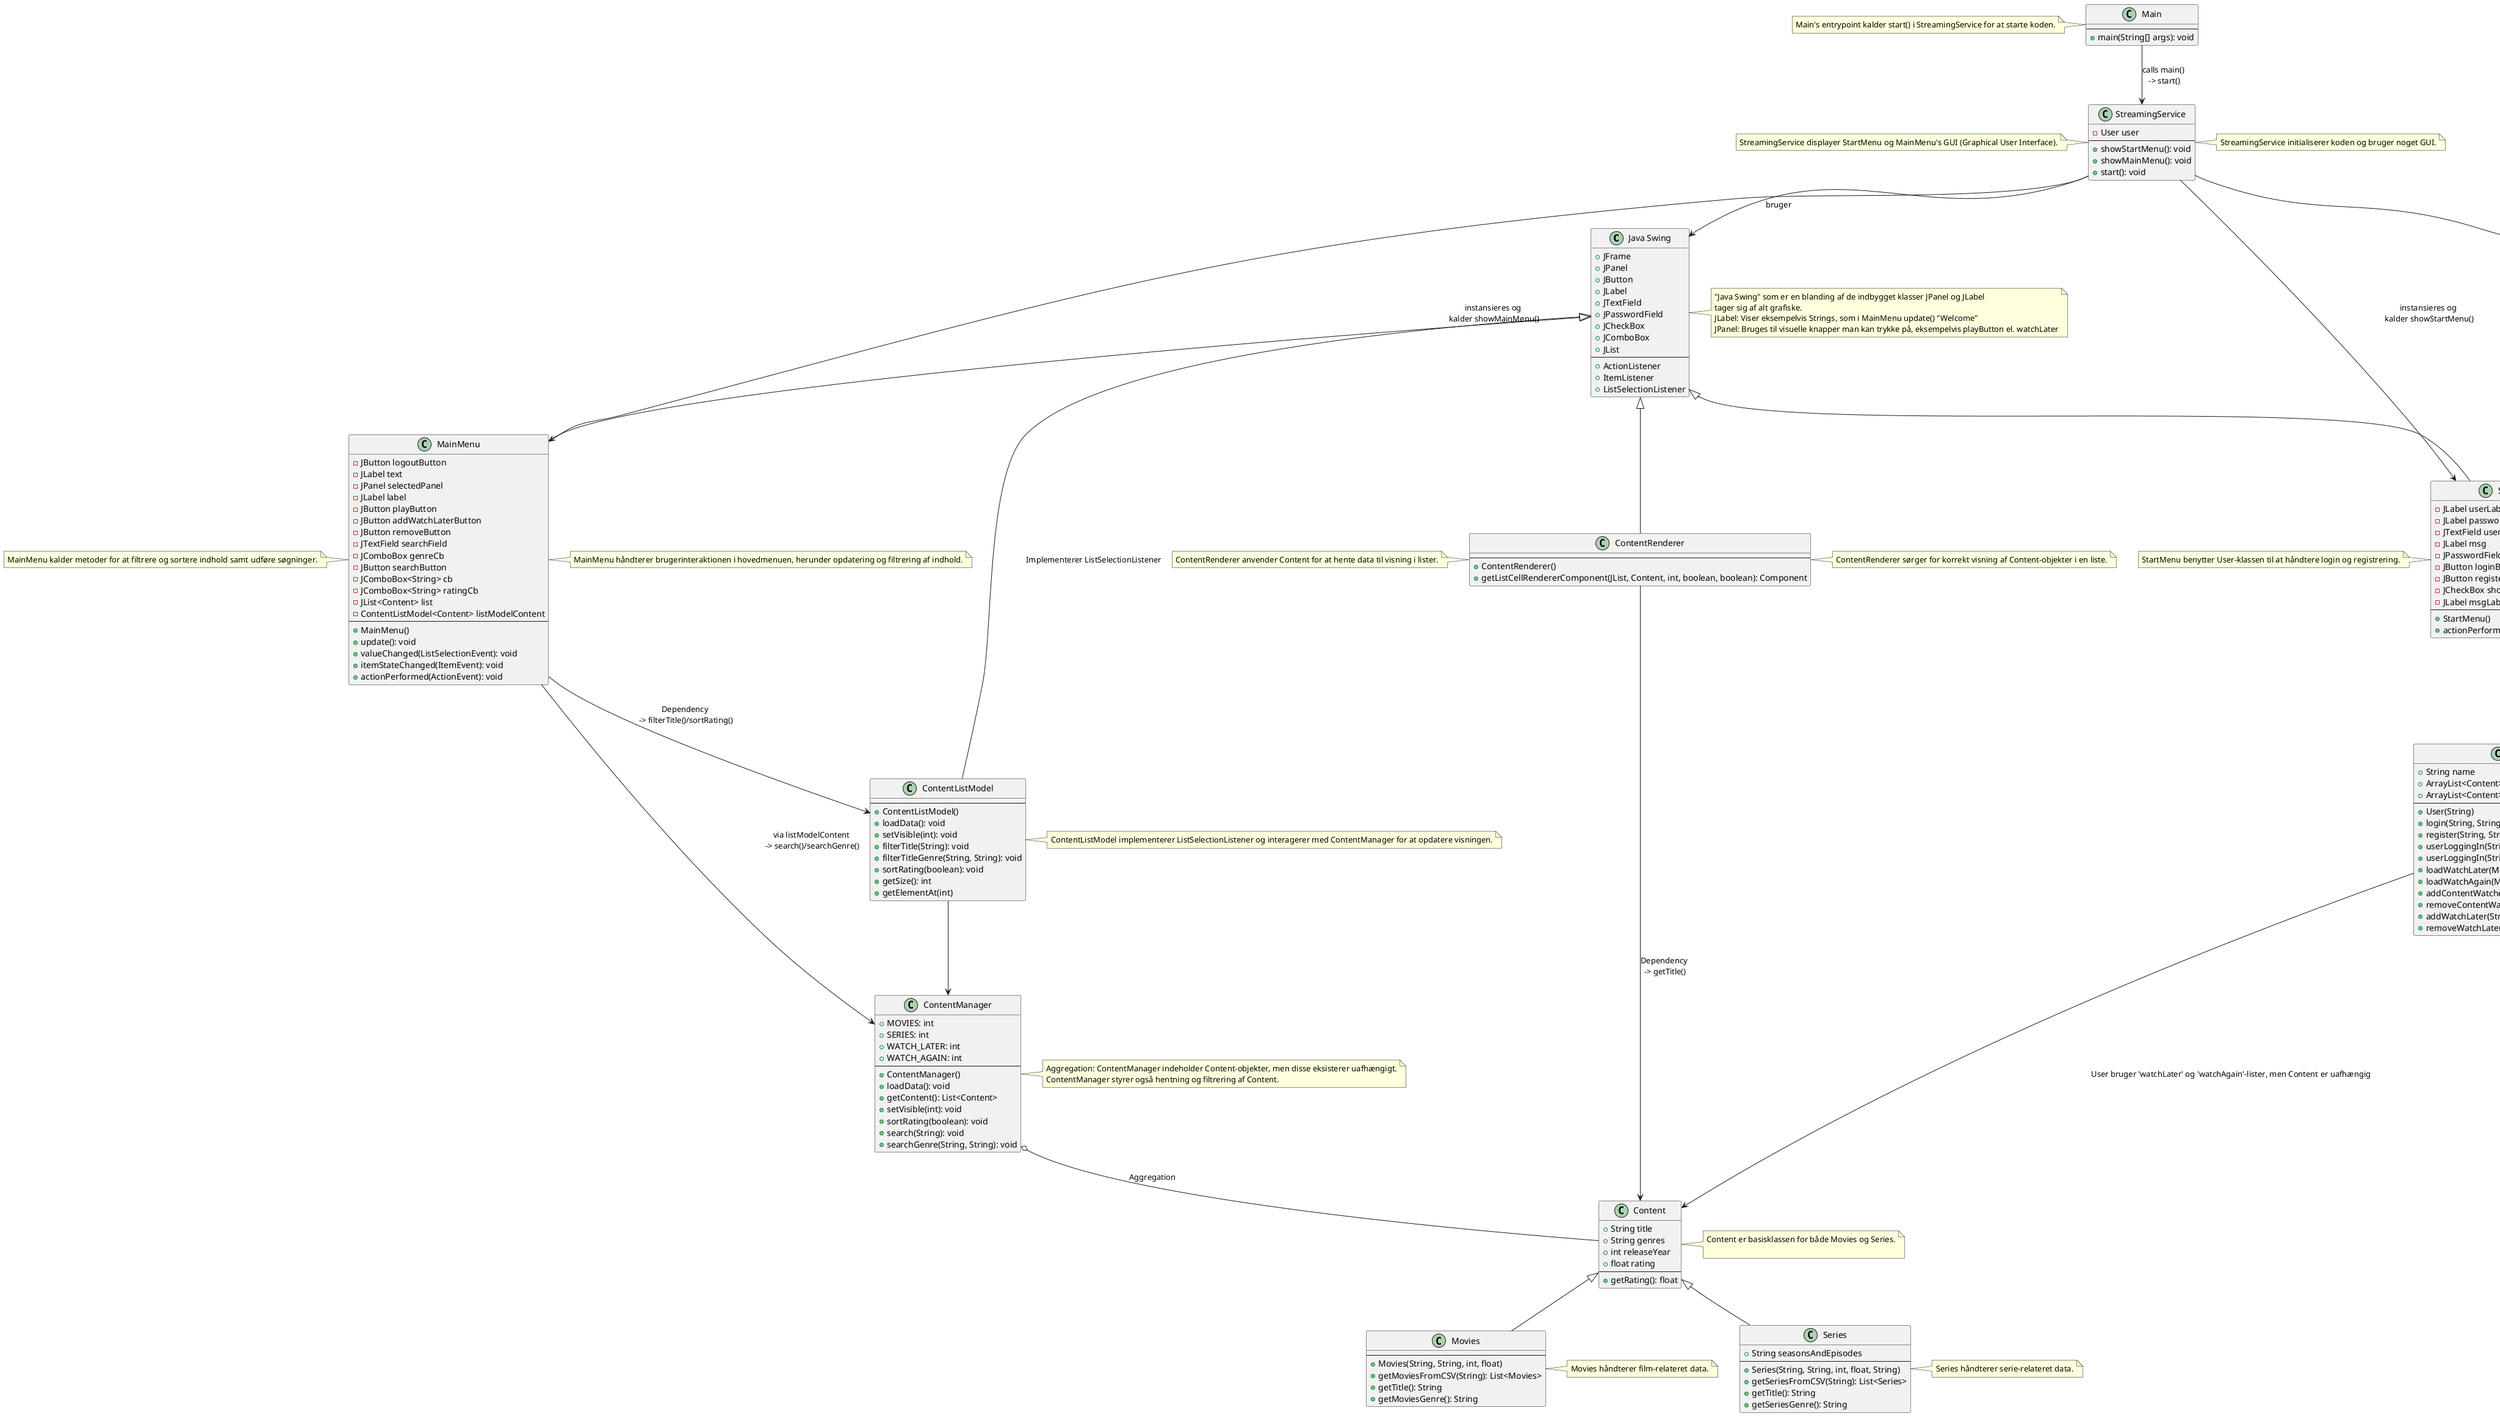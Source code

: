 @startuml StreamingServiceDiagram

' ------------------------------------------------------------
' Samlet Swing-komponent - Grupperer alle standard Swing-elementer
class "Java Swing" {
    + JFrame
    + JPanel
    + JButton
    + JLabel
    + JTextField
    + JPasswordField
    + JCheckBox
    + JComboBox
    + JList
    --
    + ActionListener
    + ItemListener
    + ListSelectionListener
}
note right of "Java Swing"
"Java Swing" som er en blanding af de indbygget klasser JPanel og JLabel
tager sig af alt grafiske.
JLabel: Viser eksempelvis Strings, som i MainMenu update() "Welcome"
JPanel: Bruges til visuelle knapper man kan trykke på, eksempelvis playButton el. watchLater
end note

' ------------------------------------------------------------
' GUI-klasser baseret på Swing
class MainMenu {
    - JButton logoutButton
    - JLabel text
    - JPanel selectedPanel
    - JLabel label
    - JButton playButton
    - JButton addWatchLaterButton
    - JButton removeButton
    - JTextField searchField
    - JComboBox genreCb
    - JButton searchButton
    - JComboBox<String> cb
    - JComboBox<String> ratingCb
    - JList<Content> list
    - ContentListModel<Content> listModelContent
    --
    + MainMenu()
    + update(): void
    + valueChanged(ListSelectionEvent): void
    + itemStateChanged(ItemEvent): void
    + actionPerformed(ActionEvent): void
}
note right of MainMenu
  MainMenu håndterer brugerinteraktionen i hovedmenuen, herunder opdatering og filtrering af indhold.
end note

class StartMenu {
    - JLabel userLabel
    - JLabel passwordLabel
    - JTextField userTextField
    - JLabel msg
    - JPasswordField passwordField
    - JButton loginButton
    - JButton registerButton
    - JCheckBox showPassword
    - JLabel msgLabel
    --
    + StartMenu()
    + actionPerformed(ActionEvent): void
}
note right of StartMenu
  StartMenu håndterer bruger login og registrering via actionPerformed metoden.
end note

class ContentRenderer {
    --
    + ContentRenderer()
    + getListCellRendererComponent(JList, Content, int, boolean, boolean): Component
}
note right of ContentRenderer
  ContentRenderer sørger for korrekt visning af Content-objekter i en liste.
end note

' ------------------------------------------------------------
' Forretnings- og hjernelogik-klasser
class StreamingService {
    - User user
    --
    + showStartMenu(): void
    + showMainMenu(): void
    + start(): void
}
note right of StreamingService
  StreamingService initialiserer koden og bruger noget GUI.
end note

class Main {
    --
    + main(String[] args): void
}

class User {
    + String name
    + ArrayList<Content> watchLater
    + ArrayList<Content> watchAgain
    --
    + User(String)
    + login(String, String): User
    + register(String, String): boolean
    + userLoggingIn(String): boolean
    + userLoggingIn(String, String): boolean
    + loadWatchLater(Movies[], Series[]): boolean
    + loadWatchAgain(Movies[], Series[]): boolean
    + addContentWatched(String): void
    + removeContentWatched(String): void
    + addWatchLater(String): void
    + removeWatchLater(String): void
}
note right of User
  User håndterer brugerdata og gemmer referencer til listerne 'watchLater' og 'watchAgain'.
end note

class Content {
    + String title
    + String genres
    + int releaseYear
    + float rating
    --
    + getRating(): float
}
note right of Content
  Content er basisklassen for både Movies og Series.

end note

class Movies {
    --
    + Movies(String, String, int, float)
    + getMoviesFromCSV(String): List<Movies>
    + getTitle(): String
    + getMoviesGenre(): String
}
note right of Movies
  Movies håndterer film-relateret data.
end note

class Series {
    + String seasonsAndEpisodes
    --
    + Series(String, String, int, float, String)
    + getSeriesFromCSV(String): List<Series>
    + getTitle(): String
    + getSeriesGenre(): String
}
note right of Series
  Series håndterer serie-relateret data.
end note

class ContentManager {
    + MOVIES: int
    + SERIES: int
    + WATCH_LATER: int
    + WATCH_AGAIN: int
    --
    + ContentManager()
    + loadData(): void
    + getContent(): List<Content>
    + setVisible(int): void
    + sortRating(boolean): void
    + search(String): void
    + searchGenre(String, String): void
}

class ContentListModel  {
    --
    + ContentListModel()
    + loadData(): void
    + setVisible(int): void
    + filterTitle(String): void
    + filterTitleGenre(String, String): void
    + sortRating(boolean): void
    + getSize(): int
    + getElementAt(int)
}
note right of ContentListModel
  ContentListModel implementerer ListSelectionListener og interagerer med ContentManager for at opdatere visningen.
end note

' ------------------------------------------------------------
' Arv- og associationsrelationer
Content <|-- Movies
Content <|-- Series

ContentManager o-- Content : Aggregation
note right of ContentManager
  Aggregation: ContentManager indeholder Content-objekter, men disse eksisterer uafhængigt.
  ContentManager styrer også hentning og filtrering af Content.
end note

ContentListModel --> ContentManager

User --> Content : User bruger 'watchLater' og 'watchAgain'-lister, men Content er uafhængig

StreamingService --> User
StreamingService --> "Java Swing" : bruger

"Java Swing" <|-- MainMenu
"Java Swing" <|-- StartMenu
"Java Swing" <|-- ContentRenderer
ContentListModel --|> "Java Swing" : Implementerer ListSelectionListener

' ------------------------------------------------------------
' Afhængighedspile (dependencies) der viser metodekald mellem klasser

' Main's main() metode kalder StreamingService.start()
Main --> StreamingService : calls main() \n-> start()
note left of Main
  Main's entrypoint kalder start() i StreamingService for at starte koden.
end note

' StreamingService instansierer og kalder GUI-komponenter
StreamingService --> StartMenu : instansieres og \nkalder showStartMenu()
StreamingService --> MainMenu  : instansieres og \nkalder showMainMenu()
note left of StreamingService
  StreamingService displayer StartMenu og MainMenu's GUI (Graphical User Interface).
end note


' I StartMenu.actionPerformed() afhænger der af User for login/registrering
StartMenu --> User : Dependency \n-> login()/register()
note left of StartMenu
  StartMenu benytter User-klassen til at håndtere login og registrering.
end note

' MainMenu bruger ContentListModel og ContentManager til filtrering og søgning
MainMenu --> ContentListModel : Dependency \n-> filterTitle()/sortRating()
MainMenu --> ContentManager : via listModelContent \n-> search()/searchGenre()
note left of MainMenu
  MainMenu kalder metoder for at filtrere og sortere indhold samt udføre søgninger.
end note

' ContentRenderer kalder metoder på Content for at få visningsdata
ContentRenderer --> Content : Dependency \n-> getTitle()
note left of ContentRenderer
  ContentRenderer anvender Content for at hente data til visning i lister.
end note

@enduml
